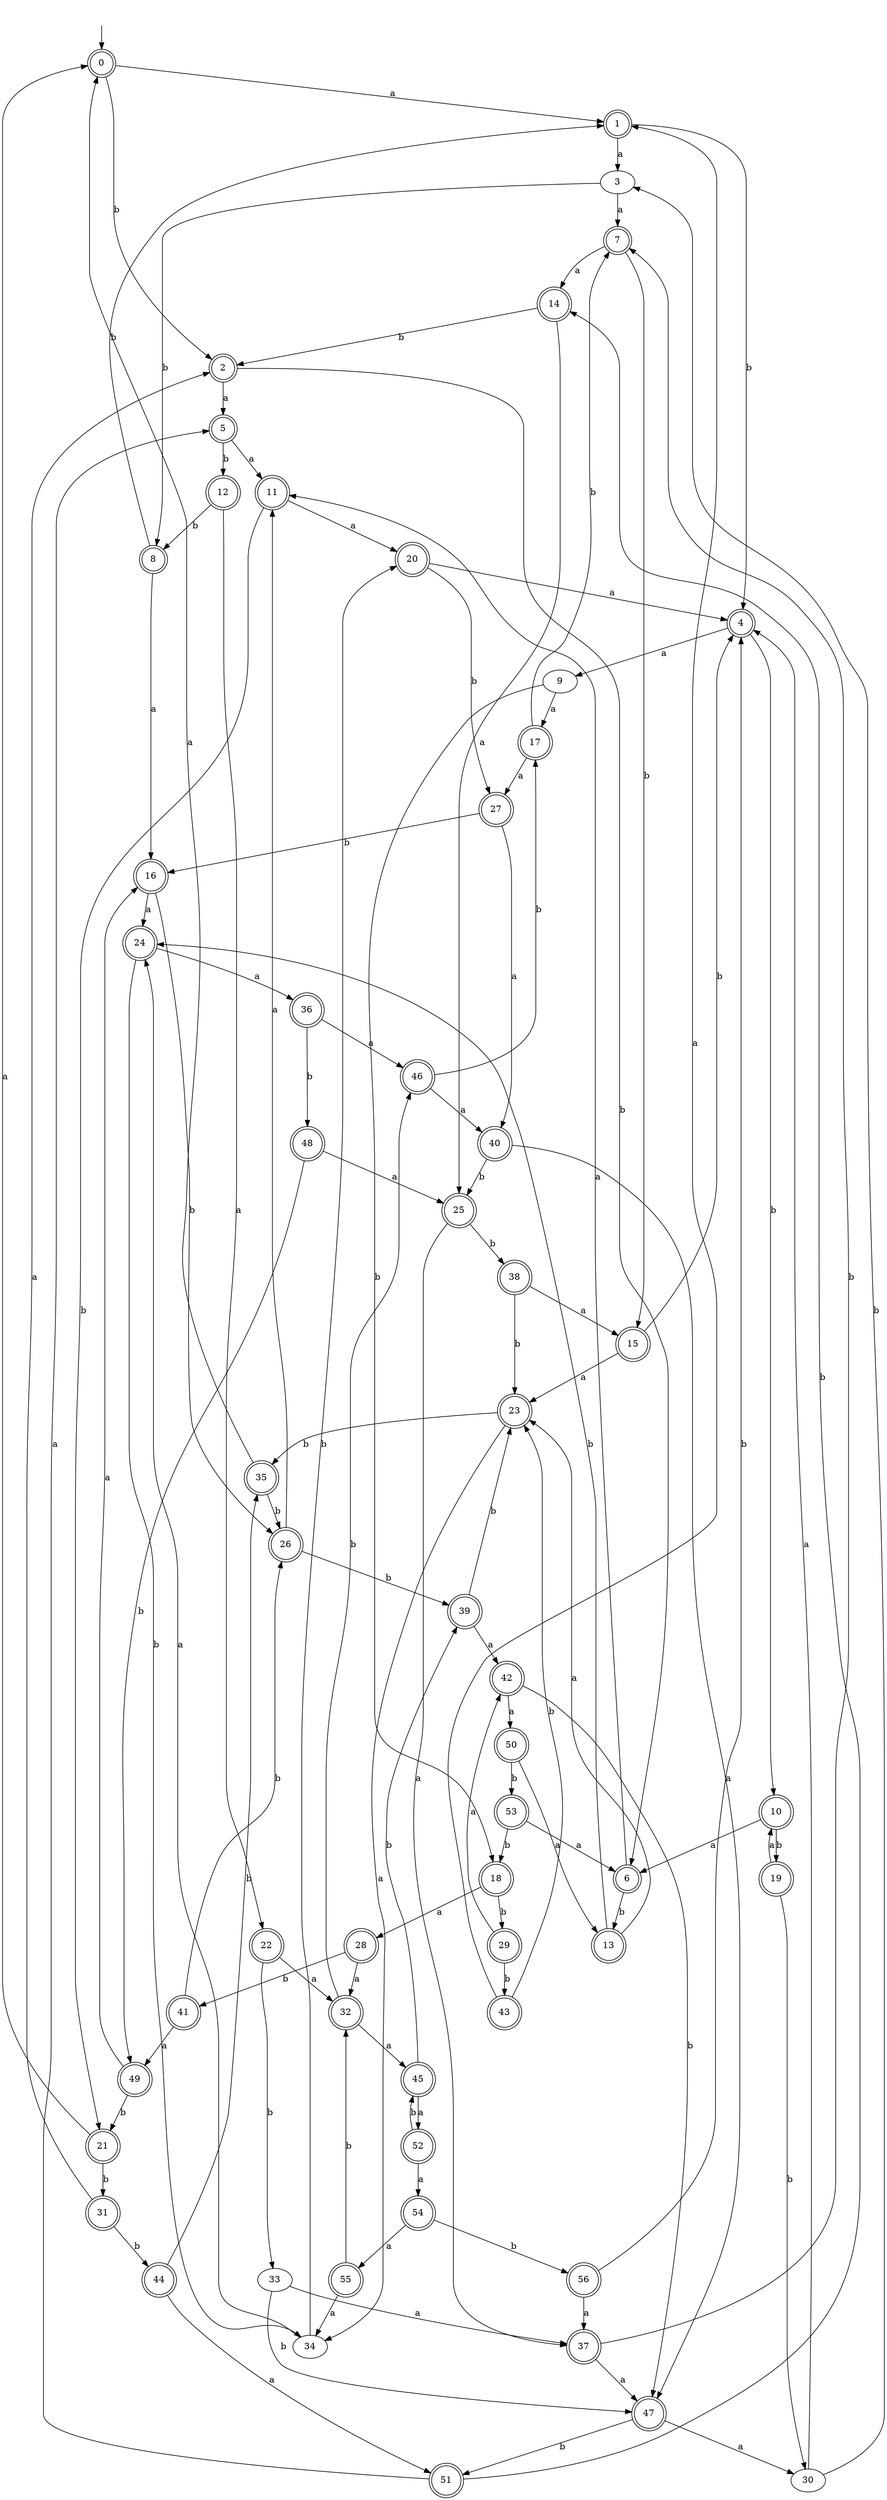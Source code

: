 digraph RandomDFA {
  __start0 [label="", shape=none];
  __start0 -> 0 [label=""];
  0 [shape=circle] [shape=doublecircle]
  0 -> 1 [label="a"]
  0 -> 2 [label="b"]
  1 [shape=doublecircle]
  1 -> 3 [label="a"]
  1 -> 4 [label="b"]
  2 [shape=doublecircle]
  2 -> 5 [label="a"]
  2 -> 6 [label="b"]
  3
  3 -> 7 [label="a"]
  3 -> 8 [label="b"]
  4 [shape=doublecircle]
  4 -> 9 [label="a"]
  4 -> 10 [label="b"]
  5 [shape=doublecircle]
  5 -> 11 [label="a"]
  5 -> 12 [label="b"]
  6 [shape=doublecircle]
  6 -> 11 [label="a"]
  6 -> 13 [label="b"]
  7 [shape=doublecircle]
  7 -> 14 [label="a"]
  7 -> 15 [label="b"]
  8 [shape=doublecircle]
  8 -> 16 [label="a"]
  8 -> 1 [label="b"]
  9
  9 -> 17 [label="a"]
  9 -> 18 [label="b"]
  10 [shape=doublecircle]
  10 -> 6 [label="a"]
  10 -> 19 [label="b"]
  11 [shape=doublecircle]
  11 -> 20 [label="a"]
  11 -> 21 [label="b"]
  12 [shape=doublecircle]
  12 -> 22 [label="a"]
  12 -> 8 [label="b"]
  13 [shape=doublecircle]
  13 -> 23 [label="a"]
  13 -> 24 [label="b"]
  14 [shape=doublecircle]
  14 -> 25 [label="a"]
  14 -> 2 [label="b"]
  15 [shape=doublecircle]
  15 -> 23 [label="a"]
  15 -> 4 [label="b"]
  16 [shape=doublecircle]
  16 -> 24 [label="a"]
  16 -> 26 [label="b"]
  17 [shape=doublecircle]
  17 -> 27 [label="a"]
  17 -> 7 [label="b"]
  18 [shape=doublecircle]
  18 -> 28 [label="a"]
  18 -> 29 [label="b"]
  19 [shape=doublecircle]
  19 -> 10 [label="a"]
  19 -> 30 [label="b"]
  20 [shape=doublecircle]
  20 -> 4 [label="a"]
  20 -> 27 [label="b"]
  21 [shape=doublecircle]
  21 -> 0 [label="a"]
  21 -> 31 [label="b"]
  22 [shape=doublecircle]
  22 -> 32 [label="a"]
  22 -> 33 [label="b"]
  23 [shape=doublecircle]
  23 -> 34 [label="a"]
  23 -> 35 [label="b"]
  24 [shape=doublecircle]
  24 -> 36 [label="a"]
  24 -> 34 [label="b"]
  25 [shape=doublecircle]
  25 -> 37 [label="a"]
  25 -> 38 [label="b"]
  26 [shape=doublecircle]
  26 -> 11 [label="a"]
  26 -> 39 [label="b"]
  27 [shape=doublecircle]
  27 -> 40 [label="a"]
  27 -> 16 [label="b"]
  28 [shape=doublecircle]
  28 -> 32 [label="a"]
  28 -> 41 [label="b"]
  29 [shape=doublecircle]
  29 -> 42 [label="a"]
  29 -> 43 [label="b"]
  30
  30 -> 4 [label="a"]
  30 -> 3 [label="b"]
  31 [shape=doublecircle]
  31 -> 2 [label="a"]
  31 -> 44 [label="b"]
  32 [shape=doublecircle]
  32 -> 45 [label="a"]
  32 -> 46 [label="b"]
  33
  33 -> 37 [label="a"]
  33 -> 47 [label="b"]
  34
  34 -> 24 [label="a"]
  34 -> 20 [label="b"]
  35 [shape=doublecircle]
  35 -> 0 [label="a"]
  35 -> 26 [label="b"]
  36 [shape=doublecircle]
  36 -> 46 [label="a"]
  36 -> 48 [label="b"]
  37 [shape=doublecircle]
  37 -> 47 [label="a"]
  37 -> 7 [label="b"]
  38 [shape=doublecircle]
  38 -> 15 [label="a"]
  38 -> 23 [label="b"]
  39 [shape=doublecircle]
  39 -> 42 [label="a"]
  39 -> 23 [label="b"]
  40 [shape=doublecircle]
  40 -> 47 [label="a"]
  40 -> 25 [label="b"]
  41 [shape=doublecircle]
  41 -> 49 [label="a"]
  41 -> 26 [label="b"]
  42 [shape=doublecircle]
  42 -> 50 [label="a"]
  42 -> 47 [label="b"]
  43 [shape=doublecircle]
  43 -> 1 [label="a"]
  43 -> 23 [label="b"]
  44 [shape=doublecircle]
  44 -> 51 [label="a"]
  44 -> 35 [label="b"]
  45 [shape=doublecircle]
  45 -> 52 [label="a"]
  45 -> 39 [label="b"]
  46 [shape=doublecircle]
  46 -> 40 [label="a"]
  46 -> 17 [label="b"]
  47 [shape=doublecircle]
  47 -> 30 [label="a"]
  47 -> 51 [label="b"]
  48 [shape=doublecircle]
  48 -> 25 [label="a"]
  48 -> 49 [label="b"]
  49 [shape=doublecircle]
  49 -> 16 [label="a"]
  49 -> 21 [label="b"]
  50 [shape=doublecircle]
  50 -> 13 [label="a"]
  50 -> 53 [label="b"]
  51 [shape=doublecircle]
  51 -> 5 [label="a"]
  51 -> 14 [label="b"]
  52 [shape=doublecircle]
  52 -> 54 [label="a"]
  52 -> 45 [label="b"]
  53 [shape=doublecircle]
  53 -> 6 [label="a"]
  53 -> 18 [label="b"]
  54 [shape=doublecircle]
  54 -> 55 [label="a"]
  54 -> 56 [label="b"]
  55 [shape=doublecircle]
  55 -> 34 [label="a"]
  55 -> 32 [label="b"]
  56 [shape=doublecircle]
  56 -> 37 [label="a"]
  56 -> 4 [label="b"]
}
